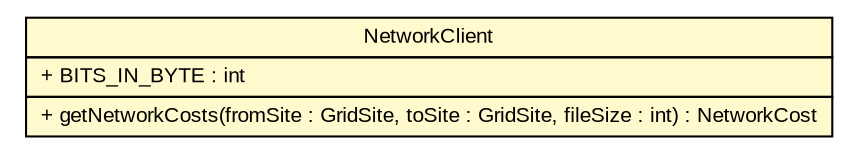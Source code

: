 #!/usr/local/bin/dot
#
# Class diagram 
# Generated by UMLGraph version R5_7_2-3-gee82a7 (http://www.umlgraph.org/)
#

digraph G {
	edge [fontname="arial",fontsize=10,labelfontname="arial",labelfontsize=10];
	node [fontname="arial",fontsize=10,shape=plaintext];
	nodesep=0.25;
	ranksep=0.5;
	// org.edg.data.replication.optorsim.reptorsim.NetworkClient
	c6460 [label=<<table title="org.edg.data.replication.optorsim.reptorsim.NetworkClient" border="0" cellborder="1" cellspacing="0" cellpadding="2" port="p" bgcolor="lemonChiffon" href="./NetworkClient.html">
		<tr><td><table border="0" cellspacing="0" cellpadding="1">
<tr><td align="center" balign="center"> NetworkClient </td></tr>
		</table></td></tr>
		<tr><td><table border="0" cellspacing="0" cellpadding="1">
<tr><td align="left" balign="left"> + BITS_IN_BYTE : int </td></tr>
		</table></td></tr>
		<tr><td><table border="0" cellspacing="0" cellpadding="1">
<tr><td align="left" balign="left"> + getNetworkCosts(fromSite : GridSite, toSite : GridSite, fileSize : int) : NetworkCost </td></tr>
		</table></td></tr>
		</table>>, URL="./NetworkClient.html", fontname="arial", fontcolor="black", fontsize=10.0];
}

